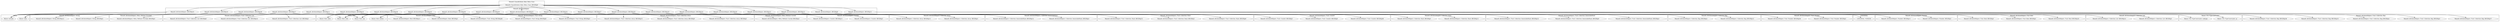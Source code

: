 digraph {
graph [overlap=false]
subgraph cluster_MooseX_ClassAttribute_Role_Meta_Class {
	label="MooseX::ClassAttribute::Role::Meta::Class";
	"MooseX::ClassAttribute::Role::Meta::Class::BEGIN@6";
}
subgraph cluster_MooseX_AttributeHelpers_Collection_Hash {
	label="MooseX::AttributeHelpers::Collection::Hash";
	"MooseX::AttributeHelpers::Collection::Hash::BEGIN@3";
	"MooseX::AttributeHelpers::Collection::Hash::BEGIN@12";
}
subgraph cluster_MooseX_AttributeHelpers_Trait_Collection_Hash {
	label="MooseX::AttributeHelpers::Trait::Collection::Hash";
	"MooseX::AttributeHelpers::Trait::Collection::Hash::BEGIN@9";
	"MooseX::AttributeHelpers::Trait::Collection::Hash::BEGIN@3";
	"MooseX::AttributeHelpers::Trait::Collection::Hash::BEGIN@22";
}
subgraph cluster_MooseX_AttributeHelpers_Trait_Number {
	label="MooseX::AttributeHelpers::Trait::Number";
	"MooseX::AttributeHelpers::Trait::Number::BEGIN@56";
	"MooseX::AttributeHelpers::Trait::Number::BEGIN@2";
}
subgraph cluster_Moose_Util_TypeConstraints {
	label="Moose::Util::TypeConstraints";
	"Moose::Util::TypeConstraints::subtype";
	"Moose::Util::TypeConstraints::as";
}
subgraph cluster_Moose {
	label="Moose";
	"Moose::with";
	"Moose::extends";
}
subgraph cluster_MooseX_AttributeHelpers_Meta_Method_Curried {
	label="MooseX::AttributeHelpers::Meta::Method::Curried";
	"MooseX::AttributeHelpers::Meta::Method::Curried::BEGIN@3";
}
subgraph cluster_MooseX_AttributeHelpers_Trait_Collection_List {
	label="MooseX::AttributeHelpers::Trait::Collection::List";
	"MooseX::AttributeHelpers::Trait::Collection::List::BEGIN@3";
	"MooseX::AttributeHelpers::Trait::Collection::List::BEGIN@22";
	"MooseX::AttributeHelpers::Trait::Collection::List::BEGIN@9";
}
subgraph cluster_MooseX_AttributeHelpers_Trait_Collection_Bag {
	label="MooseX::AttributeHelpers::Trait::Collection::Bag";
	"MooseX::AttributeHelpers::Trait::Collection::Bag::BEGIN@3";
	"MooseX::AttributeHelpers::Trait::Collection::Bag::BEGIN@4";
	"MooseX::AttributeHelpers::Trait::Collection::Bag::BEGIN@10";
	"MooseX::AttributeHelpers::Trait::Collection::Bag::BEGIN@36";
	"MooseX::AttributeHelpers::Trait::Collection::Bag::BEGIN@37";
}
subgraph cluster_MooseX_AttributeHelpers_Trait_Collection_ImmutableHash {
	label="MooseX::AttributeHelpers::Trait::Collection::ImmutableHash";
	"MooseX::AttributeHelpers::Trait::Collection::ImmutableHash::BEGIN@3";
	"MooseX::AttributeHelpers::Trait::Collection::ImmutableHash::BEGIN@9";
	"MooseX::AttributeHelpers::Trait::Collection::ImmutableHash::BEGIN@22";
}
subgraph cluster_MooseX_AttributeHelpers_Counter {
	label="MooseX::AttributeHelpers::Counter";
	"MooseX::AttributeHelpers::Counter::BEGIN@12";
	"MooseX::AttributeHelpers::Counter::BEGIN@3";
}
subgraph cluster_MooseX_AttributeHelpers_Collection_Bag {
	label="MooseX::AttributeHelpers::Collection::Bag";
	"MooseX::AttributeHelpers::Collection::Bag::BEGIN@3";
	"MooseX::AttributeHelpers::Collection::Bag::BEGIN@12";
}
subgraph cluster_MooseX_AttributeHelpers_Trait_Bool {
	label="MooseX::AttributeHelpers::Trait::Bool";
	"MooseX::AttributeHelpers::Trait::Bool::BEGIN@35";
	"MooseX::AttributeHelpers::Trait::Bool::BEGIN@2";
	"MooseX::AttributeHelpers::Trait::Bool::BEGIN@3";
}
subgraph cluster_UNIVERSAL {
	label="UNIVERSAL";
	"UNIVERSAL::VERSION";
}
subgraph cluster_MooseX_AttributeHelpers_Collection_Array {
	label="MooseX::AttributeHelpers::Collection::Array";
	"MooseX::AttributeHelpers::Collection::Array::BEGIN@12";
	"MooseX::AttributeHelpers::Collection::Array::BEGIN@3";
}
subgraph cluster_MooseX_AttributeHelpers_Trait_String {
	label="MooseX::AttributeHelpers::Trait::String";
	"MooseX::AttributeHelpers::Trait::String::BEGIN@3";
	"MooseX::AttributeHelpers::Trait::String::BEGIN@9";
	"MooseX::AttributeHelpers::Trait::String::BEGIN@48";
}
subgraph cluster_MooseX_AttributeHelpers_Number {
	label="MooseX::AttributeHelpers::Number";
	"MooseX::AttributeHelpers::Number::BEGIN@11";
	"MooseX::AttributeHelpers::Number::BEGIN@2";
}
subgraph cluster_MooseX_AttributeHelpers_Bool {
	label="MooseX::AttributeHelpers::Bool";
	"MooseX::AttributeHelpers::Bool::BEGIN@11";
	"MooseX::AttributeHelpers::Bool::BEGIN@2";
}
subgraph cluster_MooseX_AttributeHelpers_Collection_List {
	label="MooseX::AttributeHelpers::Collection::List";
	"MooseX::AttributeHelpers::Collection::List::BEGIN@12";
	"MooseX::AttributeHelpers::Collection::List::BEGIN@3";
}
subgraph cluster_MooseX_AttributeHelpers_Trait_Counter {
	label="MooseX::AttributeHelpers::Trait::Counter";
	"MooseX::AttributeHelpers::Trait::Counter::BEGIN@48";
	"MooseX::AttributeHelpers::Trait::Counter::BEGIN@9";
	"MooseX::AttributeHelpers::Trait::Counter::BEGIN@3";
}
subgraph cluster_MooseX_AttributeHelpers_Trait_Collection_Array {
	label="MooseX::AttributeHelpers::Trait::Collection::Array";
	"MooseX::AttributeHelpers::Trait::Collection::Array::BEGIN@3";
	"MooseX::AttributeHelpers::Trait::Collection::Array::BEGIN@9";
	"MooseX::AttributeHelpers::Trait::Collection::Array::BEGIN@22";
}
subgraph cluster_MooseX_AttributeHelpers {
	label="MooseX::AttributeHelpers";
	"MooseX::AttributeHelpers::BEGIN@25";
	"MooseX::AttributeHelpers::BEGIN@10";
	"MooseX::AttributeHelpers::BEGIN@17";
	"MooseX::AttributeHelpers::BEGIN@26";
	"MooseX::AttributeHelpers::BEGIN@16";
	"MooseX::AttributeHelpers::BEGIN@18";
	"MooseX::AttributeHelpers::BEGIN@11";
	"MooseX::AttributeHelpers::BEGIN@23";
	"MooseX::AttributeHelpers::BEGIN@28";
	"MooseX::AttributeHelpers::BEGIN@30";
	"MooseX::AttributeHelpers::BEGIN@19";
	"MooseX::AttributeHelpers::BEGIN@14";
	"MooseX::AttributeHelpers::BEGIN@29";
	"MooseX::AttributeHelpers::BEGIN@20";
	"MooseX::AttributeHelpers::BEGIN@31";
	"MooseX::AttributeHelpers::BEGIN@15";
	"MooseX::AttributeHelpers::BEGIN@8";
	"MooseX::AttributeHelpers::BEGIN@24";
	"MooseX::AttributeHelpers::BEGIN@13";
	"MooseX::AttributeHelpers::BEGIN@27";
	"MooseX::AttributeHelpers::BEGIN@21";
}
subgraph cluster_MooseX_AttributeHelpers_String {
	label="MooseX::AttributeHelpers::String";
	"MooseX::AttributeHelpers::String::BEGIN@12";
	"MooseX::AttributeHelpers::String::BEGIN@3";
}
subgraph cluster_Moose_Role {
	label="Moose::Role";
	"Moose::Role::before";
	"Moose::Role::after";
	"Moose::Role::with";
	"Moose::Role::has";
}
subgraph cluster_MooseX_AttributeHelpers_Collection_ImmutableHash {
	label="MooseX::AttributeHelpers::Collection::ImmutableHash";
	"MooseX::AttributeHelpers::Collection::ImmutableHash::BEGIN@12";
	"MooseX::AttributeHelpers::Collection::ImmutableHash::BEGIN@3";
}
subgraph cluster_MooseX_AttributeHelpers_Meta_Method_Provided {
	label="MooseX::AttributeHelpers::Meta::Method::Provided";
	"MooseX::AttributeHelpers::Meta::Method::Provided::BEGIN@3";
}
"MooseX::ClassAttribute::Role::Meta::Class::BEGIN@6" -> "MooseX::AttributeHelpers::BEGIN@25";
"MooseX::AttributeHelpers::BEGIN@13" -> "MooseX::AttributeHelpers::Trait::Bool::BEGIN@35";
"MooseX::ClassAttribute::Role::Meta::Class::BEGIN@6" -> "MooseX::AttributeHelpers::BEGIN@18";
"MooseX::AttributeHelpers::BEGIN@17" -> "MooseX::AttributeHelpers::Trait::Collection::List::BEGIN@9";
"MooseX::AttributeHelpers::BEGIN@19" -> "MooseX::AttributeHelpers::Trait::Collection::Hash::BEGIN@3";
"MooseX::AttributeHelpers::BEGIN@20" -> "MooseX::AttributeHelpers::Trait::Collection::ImmutableHash::BEGIN@22";
"MooseX::AttributeHelpers::BEGIN@14" -> "MooseX::AttributeHelpers::Trait::Counter::BEGIN@9";
"MooseX::AttributeHelpers::BEGIN@21" -> "MooseX::AttributeHelpers::Trait::Collection::Bag::BEGIN@37";
"MooseX::ClassAttribute::Role::Meta::Class::BEGIN@6" -> "MooseX::AttributeHelpers::BEGIN@30";
"MooseX::AttributeHelpers::BEGIN@18" -> "MooseX::AttributeHelpers::Trait::Collection::Array::BEGIN@22";
"MooseX::AttributeHelpers::BEGIN@18" -> "MooseX::AttributeHelpers::Trait::Collection::Array::BEGIN@3";
"MooseX::AttributeHelpers::BEGIN@20" -> "MooseX::AttributeHelpers::Trait::Collection::ImmutableHash::BEGIN@3";
"MooseX::AttributeHelpers::BEGIN@30" -> "MooseX::AttributeHelpers::Collection::ImmutableHash::BEGIN@3";
"MooseX::ClassAttribute::Role::Meta::Class::BEGIN@6" -> "MooseX::AttributeHelpers::BEGIN@16";
"MooseX::AttributeHelpers::BEGIN@29" -> "MooseX::AttributeHelpers::Collection::Hash::BEGIN@12";
"MooseX::AttributeHelpers::BEGIN@25" -> "MooseX::AttributeHelpers::String::BEGIN@3";
"MooseX::AttributeHelpers::BEGIN@27" -> "MooseX::AttributeHelpers::Collection::List::BEGIN@12";
"MooseX::AttributeHelpers::BEGIN@31" -> "MooseX::AttributeHelpers::Collection::Bag::BEGIN@12";
"MooseX::AttributeHelpers::BEGIN@21" -> "Moose::Util::TypeConstraints::as";
"MooseX::AttributeHelpers::BEGIN@25" -> "MooseX::AttributeHelpers::String::BEGIN@12";
"MooseX::AttributeHelpers::BEGIN@29" -> "MooseX::AttributeHelpers::Collection::Hash::BEGIN@3";
"MooseX::ClassAttribute::Role::Meta::Class::BEGIN@6" -> "MooseX::AttributeHelpers::BEGIN@21";
"MooseX::AttributeHelpers::BEGIN@10" -> "MooseX::AttributeHelpers::Meta::Method::Provided::BEGIN@3";
"MooseX::AttributeHelpers::BEGIN@25" -> "Moose::extends";
"MooseX::AttributeHelpers::BEGIN@10" -> "Moose::extends";
"MooseX::AttributeHelpers::BEGIN@29" -> "Moose::extends";
"MooseX::AttributeHelpers::BEGIN@26" -> "Moose::extends";
"MooseX::AttributeHelpers::BEGIN@31" -> "Moose::extends";
"MooseX::AttributeHelpers::BEGIN@11" -> "Moose::extends";
"MooseX::AttributeHelpers::BEGIN@28" -> "Moose::extends";
"MooseX::AttributeHelpers::BEGIN@23" -> "Moose::extends";
"MooseX::AttributeHelpers::BEGIN@24" -> "Moose::extends";
"MooseX::AttributeHelpers::BEGIN@30" -> "Moose::extends";
"MooseX::AttributeHelpers::BEGIN@27" -> "Moose::extends";
"MooseX::ClassAttribute::Role::Meta::Class::BEGIN@6" -> "MooseX::AttributeHelpers::BEGIN@23";
"MooseX::AttributeHelpers::BEGIN@25" -> "Moose::with";
"MooseX::AttributeHelpers::BEGIN@29" -> "Moose::with";
"MooseX::AttributeHelpers::BEGIN@26" -> "Moose::with";
"MooseX::AttributeHelpers::BEGIN@31" -> "Moose::with";
"MooseX::AttributeHelpers::BEGIN@28" -> "Moose::with";
"MooseX::AttributeHelpers::BEGIN@23" -> "Moose::with";
"MooseX::AttributeHelpers::BEGIN@24" -> "Moose::with";
"MooseX::AttributeHelpers::BEGIN@30" -> "Moose::with";
"MooseX::AttributeHelpers::BEGIN@27" -> "Moose::with";
"MooseX::ClassAttribute::Role::Meta::Class::BEGIN@6" -> "MooseX::AttributeHelpers::BEGIN@29";
"MooseX::ClassAttribute::Role::Meta::Class::BEGIN@6" -> "MooseX::AttributeHelpers::BEGIN@20";
"MooseX::AttributeHelpers::BEGIN@14" -> "Moose::Role::before";
"MooseX::AttributeHelpers::BEGIN@13" -> "Moose::Role::before";
"MooseX::AttributeHelpers::BEGIN@16" -> "Moose::Role::before";
"MooseX::AttributeHelpers::BEGIN@21" -> "Moose::Role::before";
"MooseX::ClassAttribute::Role::Meta::Class::BEGIN@6" -> "MooseX::AttributeHelpers::BEGIN@26";
"MooseX::AttributeHelpers::BEGIN@11" -> "MooseX::AttributeHelpers::Meta::Method::Curried::BEGIN@3";
"MooseX::AttributeHelpers::BEGIN@13" -> "MooseX::AttributeHelpers::Trait::Bool::BEGIN@3";
"MooseX::ClassAttribute::Role::Meta::Class::BEGIN@6" -> "MooseX::AttributeHelpers::BEGIN@28";
"MooseX::AttributeHelpers::BEGIN@17" -> "MooseX::AttributeHelpers::Trait::Collection::List::BEGIN@3";
"MooseX::AttributeHelpers::BEGIN@16" -> "MooseX::AttributeHelpers::Trait::String::BEGIN@3";
"MooseX::AttributeHelpers::BEGIN@21" -> "MooseX::AttributeHelpers::Trait::Collection::Bag::BEGIN@4";
"MooseX::AttributeHelpers::BEGIN@21" -> "Moose::Util::TypeConstraints::subtype";
"MooseX::AttributeHelpers::BEGIN@20" -> "MooseX::AttributeHelpers::Trait::Collection::ImmutableHash::BEGIN@9";
"MooseX::AttributeHelpers::BEGIN@23" -> "MooseX::AttributeHelpers::Counter::BEGIN@3";
"MooseX::AttributeHelpers::BEGIN@16" -> "MooseX::AttributeHelpers::Trait::String::BEGIN@48";
"MooseX::AttributeHelpers::BEGIN@17" -> "MooseX::AttributeHelpers::Trait::Collection::List::BEGIN@22";
"MooseX::AttributeHelpers::BEGIN@18" -> "MooseX::AttributeHelpers::Trait::Collection::Array::BEGIN@9";
"MooseX::AttributeHelpers::BEGIN@27" -> "MooseX::AttributeHelpers::Collection::List::BEGIN@3";
"MooseX::ClassAttribute::Role::Meta::Class::BEGIN@6" -> "MooseX::AttributeHelpers::BEGIN@8";
"MooseX::AttributeHelpers::BEGIN@14" -> "Moose::Role::after";
"MooseX::AttributeHelpers::BEGIN@16" -> "Moose::Role::after";
"MooseX::AttributeHelpers::BEGIN@28" -> "MooseX::AttributeHelpers::Collection::Array::BEGIN@12";
"MooseX::ClassAttribute::Role::Meta::Class::BEGIN@6" -> "MooseX::AttributeHelpers::BEGIN@10";
"MooseX::AttributeHelpers::BEGIN@20" -> "Moose::Role::with";
"MooseX::AttributeHelpers::BEGIN@17" -> "Moose::Role::with";
"MooseX::AttributeHelpers::BEGIN@18" -> "Moose::Role::with";
"MooseX::AttributeHelpers::BEGIN@16" -> "Moose::Role::with";
"MooseX::AttributeHelpers::BEGIN@15" -> "Moose::Role::with";
"MooseX::AttributeHelpers::BEGIN@19" -> "Moose::Role::with";
"MooseX::AttributeHelpers::BEGIN@14" -> "Moose::Role::with";
"MooseX::AttributeHelpers::BEGIN@13" -> "Moose::Role::with";
"MooseX::AttributeHelpers::BEGIN@21" -> "Moose::Role::with";
"MooseX::AttributeHelpers::BEGIN@26" -> "MooseX::AttributeHelpers::Bool::BEGIN@11";
"MooseX::AttributeHelpers::BEGIN@19" -> "MooseX::AttributeHelpers::Trait::Collection::Hash::BEGIN@22";
"MooseX::ClassAttribute::Role::Meta::Class::BEGIN@6" -> "MooseX::AttributeHelpers::BEGIN@11";
"MooseX::AttributeHelpers::BEGIN@20" -> "Moose::Role::has";
"MooseX::AttributeHelpers::BEGIN@17" -> "Moose::Role::has";
"MooseX::AttributeHelpers::BEGIN@18" -> "Moose::Role::has";
"MooseX::AttributeHelpers::BEGIN@16" -> "Moose::Role::has";
"MooseX::AttributeHelpers::BEGIN@15" -> "Moose::Role::has";
"MooseX::AttributeHelpers::BEGIN@19" -> "Moose::Role::has";
"MooseX::AttributeHelpers::BEGIN@14" -> "Moose::Role::has";
"MooseX::AttributeHelpers::BEGIN@13" -> "Moose::Role::has";
"MooseX::AttributeHelpers::BEGIN@21" -> "Moose::Role::has";
"MooseX::ClassAttribute::Role::Meta::Class::BEGIN@6" -> "MooseX::AttributeHelpers::BEGIN@14";
"MooseX::AttributeHelpers::BEGIN@28" -> "MooseX::AttributeHelpers::Collection::Array::BEGIN@3";
"MooseX::AttributeHelpers::BEGIN@14" -> "MooseX::AttributeHelpers::Trait::Counter::BEGIN@3";
"MooseX::AttributeHelpers::BEGIN@14" -> "MooseX::AttributeHelpers::Trait::Counter::BEGIN@48";
"MooseX::AttributeHelpers::BEGIN@21" -> "MooseX::AttributeHelpers::Trait::Collection::Bag::BEGIN@3";
"MooseX::ClassAttribute::Role::Meta::Class::BEGIN@6" -> "MooseX::AttributeHelpers::BEGIN@31";
"MooseX::AttributeHelpers::BEGIN@16" -> "MooseX::AttributeHelpers::Trait::String::BEGIN@9";
"MooseX::AttributeHelpers::BEGIN@13" -> "MooseX::AttributeHelpers::Trait::Bool::BEGIN@2";
"MooseX::AttributeHelpers::BEGIN@19" -> "MooseX::AttributeHelpers::Trait::Collection::Hash::BEGIN@9";
"MooseX::AttributeHelpers::BEGIN@23" -> "MooseX::AttributeHelpers::Counter::BEGIN@12";
"MooseX::ClassAttribute::Role::Meta::Class::BEGIN@6" -> "MooseX::AttributeHelpers::BEGIN@19";
"MooseX::AttributeHelpers::BEGIN@31" -> "MooseX::AttributeHelpers::Collection::Bag::BEGIN@3";
"MooseX::AttributeHelpers::BEGIN@24" -> "MooseX::AttributeHelpers::Number::BEGIN@2";
"MooseX::AttributeHelpers::BEGIN@15" -> "MooseX::AttributeHelpers::Trait::Number::BEGIN@2";
"MooseX::AttributeHelpers::BEGIN@24" -> "MooseX::AttributeHelpers::Number::BEGIN@11";
"MooseX::AttributeHelpers::BEGIN@21" -> "MooseX::AttributeHelpers::Trait::Collection::Bag::BEGIN@36";
"MooseX::AttributeHelpers::BEGIN@21" -> "MooseX::AttributeHelpers::Trait::Collection::Bag::BEGIN@10";
"MooseX::AttributeHelpers::BEGIN@26" -> "MooseX::AttributeHelpers::Bool::BEGIN@2";
"MooseX::ClassAttribute::Role::Meta::Class::BEGIN@6" -> "MooseX::AttributeHelpers::BEGIN@17";
"MooseX::AttributeHelpers::BEGIN@15" -> "MooseX::AttributeHelpers::Trait::Number::BEGIN@56";
"MooseX::ClassAttribute::Role::Meta::Class::BEGIN@6" -> "MooseX::AttributeHelpers::BEGIN@15";
"MooseX::AttributeHelpers::BEGIN@30" -> "MooseX::AttributeHelpers::Collection::ImmutableHash::BEGIN@12";
"MooseX::ClassAttribute::Role::Meta::Class::BEGIN@6" -> "MooseX::AttributeHelpers::BEGIN@24";
"MooseX::AttributeHelpers::BEGIN@8" -> "UNIVERSAL::VERSION";
"MooseX::ClassAttribute::Role::Meta::Class::BEGIN@6" -> "MooseX::AttributeHelpers::BEGIN@27";
"MooseX::ClassAttribute::Role::Meta::Class::BEGIN@6" -> "MooseX::AttributeHelpers::BEGIN@13";
}
